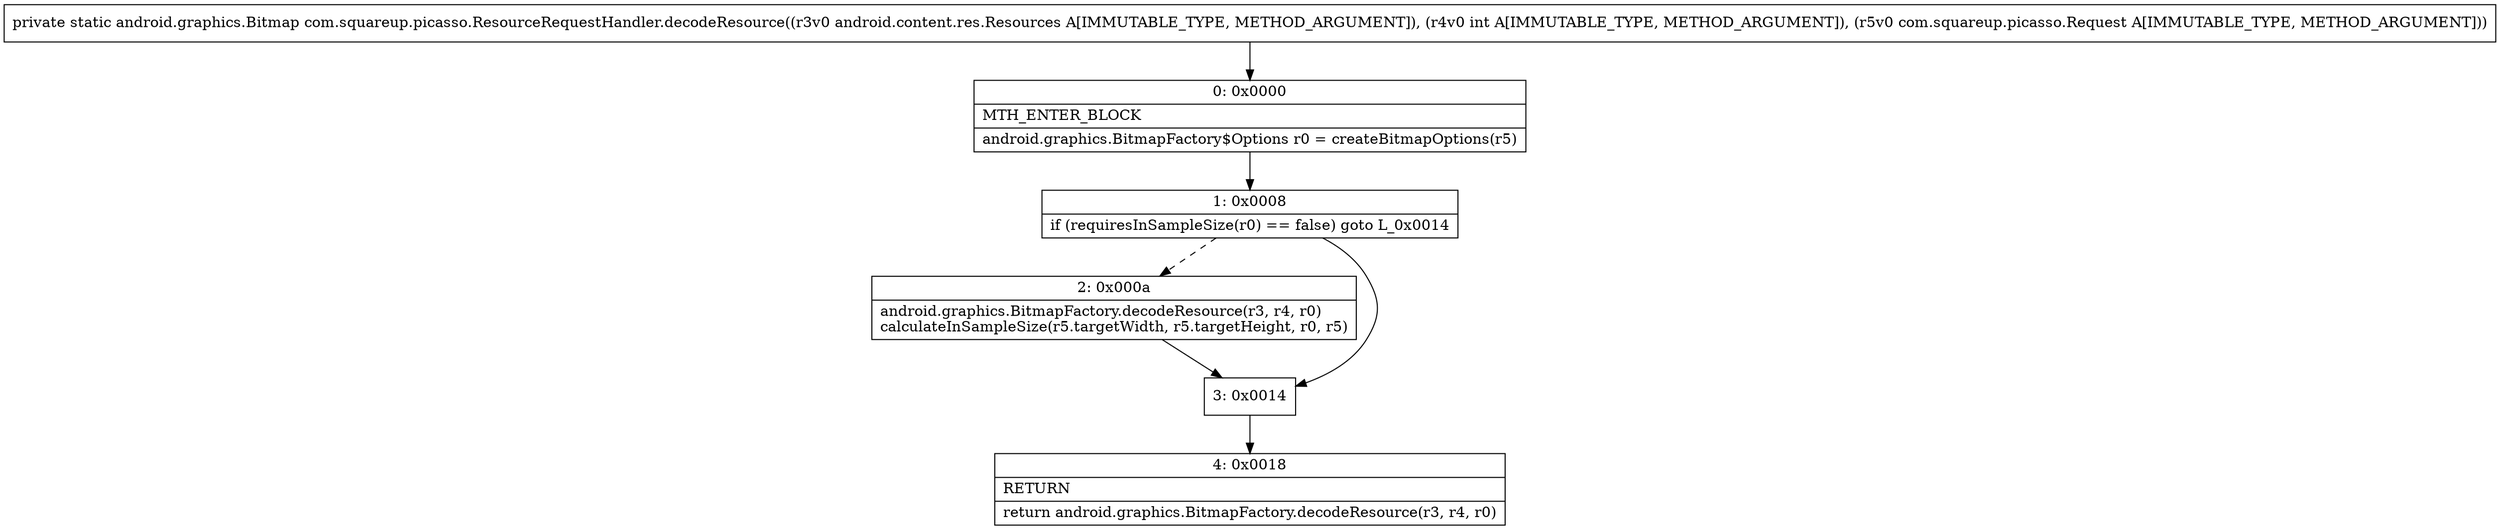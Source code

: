 digraph "CFG forcom.squareup.picasso.ResourceRequestHandler.decodeResource(Landroid\/content\/res\/Resources;ILcom\/squareup\/picasso\/Request;)Landroid\/graphics\/Bitmap;" {
Node_0 [shape=record,label="{0\:\ 0x0000|MTH_ENTER_BLOCK\l|android.graphics.BitmapFactory$Options r0 = createBitmapOptions(r5)\l}"];
Node_1 [shape=record,label="{1\:\ 0x0008|if (requiresInSampleSize(r0) == false) goto L_0x0014\l}"];
Node_2 [shape=record,label="{2\:\ 0x000a|android.graphics.BitmapFactory.decodeResource(r3, r4, r0)\lcalculateInSampleSize(r5.targetWidth, r5.targetHeight, r0, r5)\l}"];
Node_3 [shape=record,label="{3\:\ 0x0014}"];
Node_4 [shape=record,label="{4\:\ 0x0018|RETURN\l|return android.graphics.BitmapFactory.decodeResource(r3, r4, r0)\l}"];
MethodNode[shape=record,label="{private static android.graphics.Bitmap com.squareup.picasso.ResourceRequestHandler.decodeResource((r3v0 android.content.res.Resources A[IMMUTABLE_TYPE, METHOD_ARGUMENT]), (r4v0 int A[IMMUTABLE_TYPE, METHOD_ARGUMENT]), (r5v0 com.squareup.picasso.Request A[IMMUTABLE_TYPE, METHOD_ARGUMENT])) }"];
MethodNode -> Node_0;
Node_0 -> Node_1;
Node_1 -> Node_2[style=dashed];
Node_1 -> Node_3;
Node_2 -> Node_3;
Node_3 -> Node_4;
}

